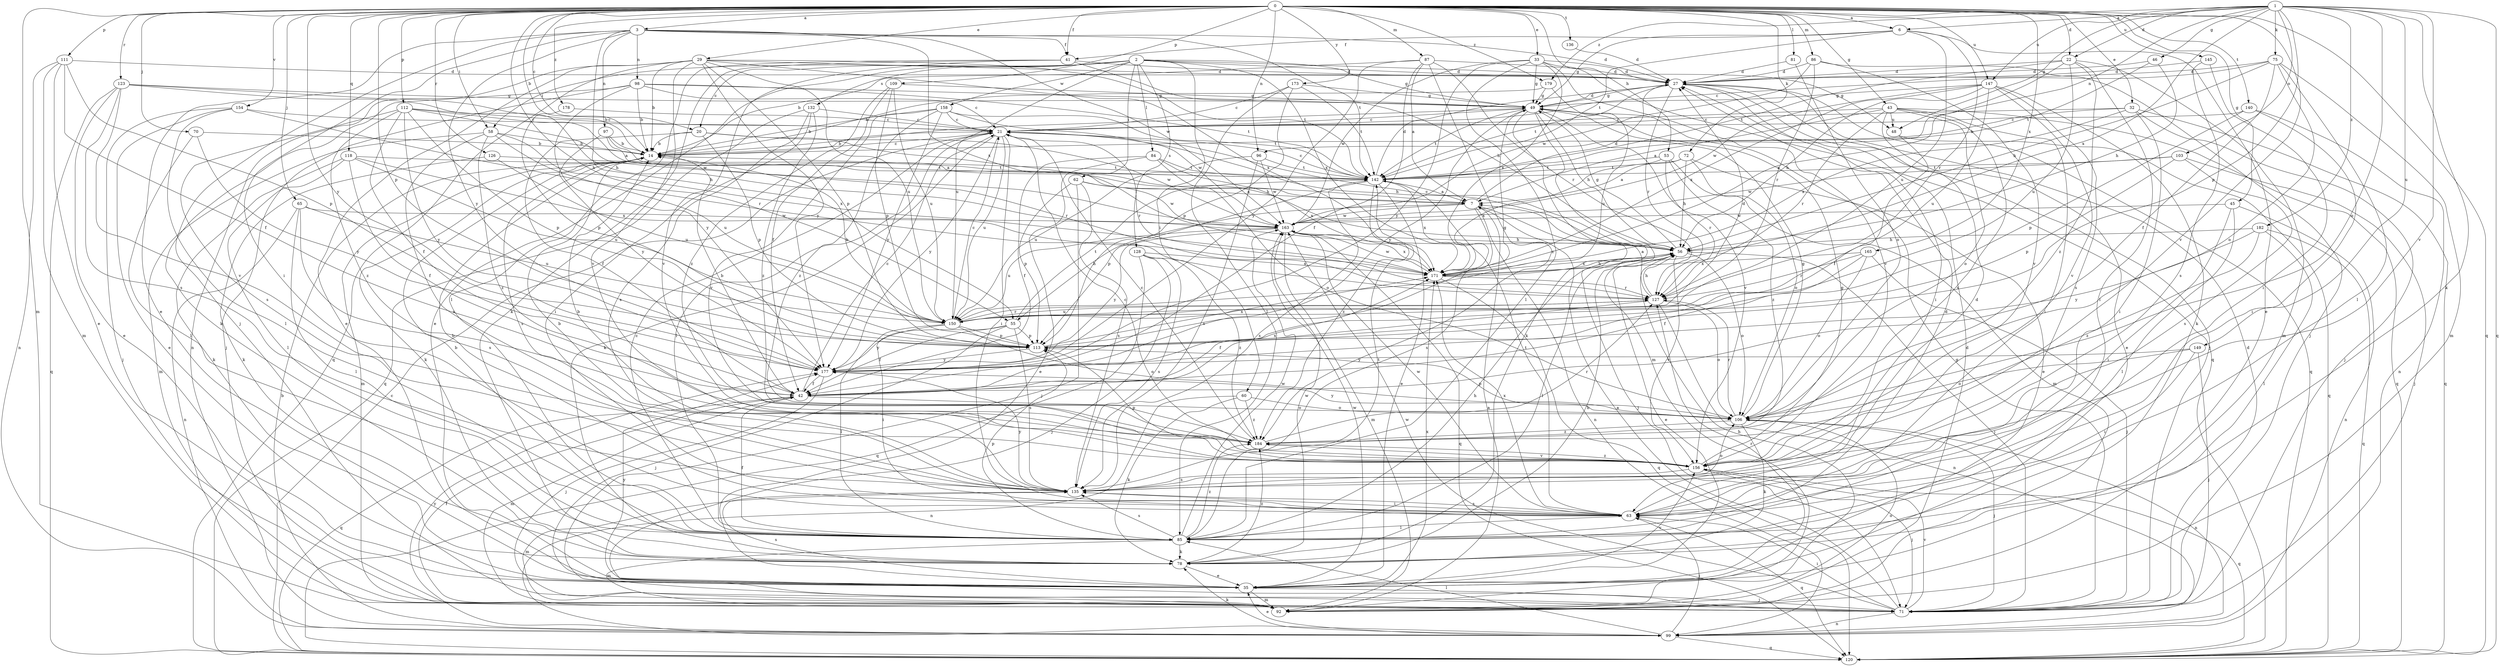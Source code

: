 strict digraph  {
0;
1;
2;
3;
6;
7;
14;
20;
21;
22;
27;
29;
32;
33;
35;
41;
42;
43;
45;
46;
48;
49;
53;
55;
56;
58;
60;
62;
63;
65;
70;
71;
72;
75;
78;
81;
84;
85;
86;
87;
92;
96;
97;
98;
99;
103;
106;
109;
111;
112;
113;
118;
120;
123;
126;
127;
128;
132;
135;
136;
140;
142;
145;
147;
149;
150;
154;
156;
158;
163;
165;
171;
173;
177;
178;
179;
182;
184;
0 -> 3  [label=a];
0 -> 6  [label=a];
0 -> 14  [label=b];
0 -> 20  [label=c];
0 -> 22  [label=d];
0 -> 29  [label=e];
0 -> 32  [label=e];
0 -> 33  [label=e];
0 -> 41  [label=f];
0 -> 43  [label=g];
0 -> 45  [label=g];
0 -> 53  [label=h];
0 -> 55  [label=h];
0 -> 58  [label=i];
0 -> 65  [label=j];
0 -> 70  [label=j];
0 -> 72  [label=k];
0 -> 81  [label=l];
0 -> 86  [label=m];
0 -> 87  [label=m];
0 -> 92  [label=m];
0 -> 96  [label=n];
0 -> 109  [label=p];
0 -> 111  [label=p];
0 -> 112  [label=p];
0 -> 113  [label=p];
0 -> 118  [label=q];
0 -> 120  [label=q];
0 -> 123  [label=r];
0 -> 126  [label=r];
0 -> 136  [label=t];
0 -> 140  [label=t];
0 -> 145  [label=u];
0 -> 147  [label=u];
0 -> 154  [label=v];
0 -> 156  [label=v];
0 -> 165  [label=x];
0 -> 173  [label=y];
0 -> 177  [label=y];
0 -> 178  [label=z];
0 -> 179  [label=z];
1 -> 6  [label=a];
1 -> 22  [label=d];
1 -> 46  [label=g];
1 -> 48  [label=g];
1 -> 75  [label=k];
1 -> 78  [label=k];
1 -> 96  [label=n];
1 -> 103  [label=o];
1 -> 106  [label=o];
1 -> 113  [label=p];
1 -> 120  [label=q];
1 -> 147  [label=u];
1 -> 149  [label=u];
1 -> 156  [label=v];
1 -> 171  [label=x];
1 -> 179  [label=z];
1 -> 182  [label=z];
2 -> 20  [label=c];
2 -> 27  [label=d];
2 -> 35  [label=e];
2 -> 48  [label=g];
2 -> 49  [label=g];
2 -> 58  [label=i];
2 -> 60  [label=i];
2 -> 62  [label=i];
2 -> 84  [label=l];
2 -> 128  [label=s];
2 -> 132  [label=s];
2 -> 150  [label=u];
2 -> 158  [label=w];
2 -> 171  [label=x];
3 -> 27  [label=d];
3 -> 35  [label=e];
3 -> 41  [label=f];
3 -> 55  [label=h];
3 -> 63  [label=i];
3 -> 71  [label=j];
3 -> 97  [label=n];
3 -> 98  [label=n];
3 -> 142  [label=t];
3 -> 163  [label=w];
3 -> 171  [label=x];
3 -> 177  [label=y];
6 -> 35  [label=e];
6 -> 41  [label=f];
6 -> 49  [label=g];
6 -> 127  [label=r];
6 -> 142  [label=t];
6 -> 150  [label=u];
7 -> 27  [label=d];
7 -> 55  [label=h];
7 -> 71  [label=j];
7 -> 99  [label=n];
7 -> 135  [label=s];
7 -> 163  [label=w];
14 -> 21  [label=c];
14 -> 49  [label=g];
14 -> 78  [label=k];
14 -> 92  [label=m];
14 -> 135  [label=s];
14 -> 142  [label=t];
20 -> 14  [label=b];
20 -> 42  [label=f];
20 -> 56  [label=h];
20 -> 113  [label=p];
20 -> 163  [label=w];
21 -> 14  [label=b];
21 -> 56  [label=h];
21 -> 63  [label=i];
21 -> 78  [label=k];
21 -> 85  [label=l];
21 -> 127  [label=r];
21 -> 150  [label=u];
21 -> 177  [label=y];
22 -> 27  [label=d];
22 -> 85  [label=l];
22 -> 92  [label=m];
22 -> 142  [label=t];
22 -> 150  [label=u];
22 -> 171  [label=x];
22 -> 184  [label=z];
27 -> 49  [label=g];
27 -> 63  [label=i];
27 -> 71  [label=j];
27 -> 120  [label=q];
27 -> 127  [label=r];
27 -> 142  [label=t];
29 -> 14  [label=b];
29 -> 27  [label=d];
29 -> 35  [label=e];
29 -> 99  [label=n];
29 -> 113  [label=p];
29 -> 120  [label=q];
29 -> 142  [label=t];
29 -> 150  [label=u];
29 -> 156  [label=v];
29 -> 171  [label=x];
29 -> 177  [label=y];
32 -> 14  [label=b];
32 -> 21  [label=c];
32 -> 63  [label=i];
32 -> 71  [label=j];
32 -> 120  [label=q];
32 -> 171  [label=x];
33 -> 27  [label=d];
33 -> 49  [label=g];
33 -> 85  [label=l];
33 -> 120  [label=q];
33 -> 156  [label=v];
33 -> 163  [label=w];
33 -> 171  [label=x];
33 -> 177  [label=y];
35 -> 71  [label=j];
35 -> 92  [label=m];
35 -> 127  [label=r];
35 -> 135  [label=s];
35 -> 156  [label=v];
35 -> 163  [label=w];
35 -> 171  [label=x];
35 -> 177  [label=y];
41 -> 27  [label=d];
41 -> 56  [label=h];
41 -> 78  [label=k];
41 -> 85  [label=l];
41 -> 156  [label=v];
42 -> 14  [label=b];
42 -> 21  [label=c];
42 -> 92  [label=m];
42 -> 106  [label=o];
42 -> 120  [label=q];
42 -> 171  [label=x];
43 -> 7  [label=a];
43 -> 21  [label=c];
43 -> 35  [label=e];
43 -> 63  [label=i];
43 -> 106  [label=o];
43 -> 120  [label=q];
43 -> 127  [label=r];
43 -> 156  [label=v];
43 -> 48  [label=u];
45 -> 63  [label=i];
45 -> 85  [label=l];
45 -> 99  [label=n];
45 -> 163  [label=w];
46 -> 27  [label=d];
46 -> 56  [label=h];
46 -> 142  [label=t];
48 -> 42  [label=f];
48 -> 120  [label=q];
49 -> 21  [label=c];
49 -> 27  [label=d];
49 -> 56  [label=h];
49 -> 78  [label=k];
49 -> 92  [label=m];
49 -> 142  [label=t];
49 -> 156  [label=v];
49 -> 177  [label=y];
53 -> 92  [label=m];
53 -> 127  [label=r];
53 -> 142  [label=t];
53 -> 171  [label=x];
53 -> 184  [label=z];
55 -> 42  [label=f];
55 -> 71  [label=j];
55 -> 113  [label=p];
55 -> 135  [label=s];
55 -> 142  [label=t];
55 -> 177  [label=y];
56 -> 21  [label=c];
56 -> 35  [label=e];
56 -> 49  [label=g];
56 -> 71  [label=j];
56 -> 85  [label=l];
56 -> 106  [label=o];
56 -> 156  [label=v];
56 -> 171  [label=x];
58 -> 14  [label=b];
58 -> 92  [label=m];
58 -> 135  [label=s];
58 -> 150  [label=u];
58 -> 171  [label=x];
58 -> 184  [label=z];
60 -> 78  [label=k];
60 -> 99  [label=n];
60 -> 106  [label=o];
60 -> 184  [label=z];
62 -> 7  [label=a];
62 -> 71  [label=j];
62 -> 113  [label=p];
62 -> 135  [label=s];
62 -> 163  [label=w];
63 -> 14  [label=b];
63 -> 27  [label=d];
63 -> 85  [label=l];
63 -> 120  [label=q];
63 -> 135  [label=s];
63 -> 142  [label=t];
63 -> 163  [label=w];
63 -> 171  [label=x];
65 -> 85  [label=l];
65 -> 99  [label=n];
65 -> 135  [label=s];
65 -> 150  [label=u];
65 -> 163  [label=w];
70 -> 14  [label=b];
70 -> 85  [label=l];
70 -> 177  [label=y];
71 -> 7  [label=a];
71 -> 27  [label=d];
71 -> 49  [label=g];
71 -> 63  [label=i];
71 -> 99  [label=n];
71 -> 156  [label=v];
71 -> 163  [label=w];
72 -> 7  [label=a];
72 -> 35  [label=e];
72 -> 56  [label=h];
72 -> 106  [label=o];
72 -> 142  [label=t];
75 -> 21  [label=c];
75 -> 27  [label=d];
75 -> 42  [label=f];
75 -> 56  [label=h];
75 -> 85  [label=l];
75 -> 92  [label=m];
75 -> 106  [label=o];
78 -> 35  [label=e];
78 -> 56  [label=h];
78 -> 163  [label=w];
78 -> 184  [label=z];
81 -> 27  [label=d];
81 -> 106  [label=o];
84 -> 35  [label=e];
84 -> 42  [label=f];
84 -> 106  [label=o];
84 -> 142  [label=t];
84 -> 171  [label=x];
85 -> 14  [label=b];
85 -> 21  [label=c];
85 -> 27  [label=d];
85 -> 42  [label=f];
85 -> 56  [label=h];
85 -> 78  [label=k];
85 -> 92  [label=m];
85 -> 113  [label=p];
85 -> 135  [label=s];
85 -> 142  [label=t];
85 -> 163  [label=w];
85 -> 184  [label=z];
86 -> 27  [label=d];
86 -> 71  [label=j];
86 -> 127  [label=r];
86 -> 156  [label=v];
86 -> 163  [label=w];
87 -> 7  [label=a];
87 -> 14  [label=b];
87 -> 27  [label=d];
87 -> 42  [label=f];
87 -> 127  [label=r];
87 -> 177  [label=y];
87 -> 184  [label=z];
92 -> 7  [label=a];
92 -> 27  [label=d];
92 -> 42  [label=f];
92 -> 56  [label=h];
92 -> 106  [label=o];
96 -> 135  [label=s];
96 -> 142  [label=t];
96 -> 150  [label=u];
96 -> 163  [label=w];
97 -> 7  [label=a];
97 -> 14  [label=b];
97 -> 127  [label=r];
97 -> 177  [label=y];
98 -> 14  [label=b];
98 -> 21  [label=c];
98 -> 49  [label=g];
98 -> 71  [label=j];
98 -> 78  [label=k];
98 -> 142  [label=t];
98 -> 177  [label=y];
99 -> 14  [label=b];
99 -> 35  [label=e];
99 -> 63  [label=i];
99 -> 78  [label=k];
99 -> 85  [label=l];
99 -> 120  [label=q];
99 -> 177  [label=y];
103 -> 71  [label=j];
103 -> 113  [label=p];
103 -> 135  [label=s];
103 -> 142  [label=t];
103 -> 163  [label=w];
106 -> 49  [label=g];
106 -> 71  [label=j];
106 -> 78  [label=k];
106 -> 99  [label=n];
106 -> 113  [label=p];
106 -> 127  [label=r];
106 -> 177  [label=y];
106 -> 184  [label=z];
109 -> 42  [label=f];
109 -> 49  [label=g];
109 -> 113  [label=p];
109 -> 150  [label=u];
109 -> 184  [label=z];
111 -> 27  [label=d];
111 -> 35  [label=e];
111 -> 42  [label=f];
111 -> 92  [label=m];
111 -> 99  [label=n];
111 -> 113  [label=p];
112 -> 7  [label=a];
112 -> 21  [label=c];
112 -> 42  [label=f];
112 -> 113  [label=p];
112 -> 135  [label=s];
112 -> 163  [label=w];
112 -> 177  [label=y];
112 -> 184  [label=z];
113 -> 49  [label=g];
113 -> 171  [label=x];
113 -> 177  [label=y];
118 -> 42  [label=f];
118 -> 78  [label=k];
118 -> 85  [label=l];
118 -> 142  [label=t];
118 -> 150  [label=u];
118 -> 171  [label=x];
120 -> 21  [label=c];
123 -> 14  [label=b];
123 -> 35  [label=e];
123 -> 49  [label=g];
123 -> 56  [label=h];
123 -> 120  [label=q];
123 -> 135  [label=s];
123 -> 156  [label=v];
126 -> 78  [label=k];
126 -> 142  [label=t];
126 -> 150  [label=u];
127 -> 7  [label=a];
127 -> 42  [label=f];
127 -> 56  [label=h];
127 -> 99  [label=n];
127 -> 106  [label=o];
127 -> 150  [label=u];
128 -> 71  [label=j];
128 -> 120  [label=q];
128 -> 135  [label=s];
128 -> 171  [label=x];
128 -> 184  [label=z];
132 -> 21  [label=c];
132 -> 63  [label=i];
132 -> 120  [label=q];
132 -> 135  [label=s];
132 -> 184  [label=z];
135 -> 14  [label=b];
135 -> 63  [label=i];
135 -> 92  [label=m];
135 -> 106  [label=o];
135 -> 177  [label=y];
136 -> 27  [label=d];
140 -> 21  [label=c];
140 -> 63  [label=i];
140 -> 99  [label=n];
140 -> 113  [label=p];
142 -> 7  [label=a];
142 -> 21  [label=c];
142 -> 27  [label=d];
142 -> 35  [label=e];
142 -> 113  [label=p];
142 -> 135  [label=s];
142 -> 171  [label=x];
142 -> 184  [label=z];
145 -> 27  [label=d];
145 -> 63  [label=i];
145 -> 135  [label=s];
147 -> 49  [label=g];
147 -> 56  [label=h];
147 -> 78  [label=k];
147 -> 135  [label=s];
147 -> 150  [label=u];
147 -> 156  [label=v];
147 -> 163  [label=w];
147 -> 171  [label=x];
149 -> 63  [label=i];
149 -> 71  [label=j];
149 -> 106  [label=o];
149 -> 177  [label=y];
150 -> 14  [label=b];
150 -> 21  [label=c];
150 -> 27  [label=d];
150 -> 63  [label=i];
150 -> 85  [label=l];
150 -> 106  [label=o];
150 -> 113  [label=p];
150 -> 127  [label=r];
154 -> 21  [label=c];
154 -> 35  [label=e];
154 -> 71  [label=j];
154 -> 85  [label=l];
154 -> 127  [label=r];
156 -> 14  [label=b];
156 -> 21  [label=c];
156 -> 49  [label=g];
156 -> 71  [label=j];
156 -> 113  [label=p];
156 -> 120  [label=q];
156 -> 135  [label=s];
156 -> 184  [label=z];
158 -> 14  [label=b];
158 -> 21  [label=c];
158 -> 142  [label=t];
158 -> 156  [label=v];
158 -> 163  [label=w];
158 -> 177  [label=y];
158 -> 184  [label=z];
163 -> 56  [label=h];
163 -> 92  [label=m];
163 -> 120  [label=q];
163 -> 150  [label=u];
163 -> 171  [label=x];
163 -> 177  [label=y];
165 -> 42  [label=f];
165 -> 71  [label=j];
165 -> 106  [label=o];
165 -> 127  [label=r];
165 -> 171  [label=x];
171 -> 56  [label=h];
171 -> 120  [label=q];
171 -> 127  [label=r];
171 -> 163  [label=w];
173 -> 21  [label=c];
173 -> 49  [label=g];
173 -> 85  [label=l];
173 -> 113  [label=p];
173 -> 142  [label=t];
177 -> 42  [label=f];
177 -> 71  [label=j];
178 -> 21  [label=c];
178 -> 113  [label=p];
179 -> 14  [label=b];
179 -> 49  [label=g];
179 -> 150  [label=u];
182 -> 56  [label=h];
182 -> 85  [label=l];
182 -> 120  [label=q];
182 -> 177  [label=y];
182 -> 184  [label=z];
184 -> 21  [label=c];
184 -> 127  [label=r];
184 -> 156  [label=v];
}
